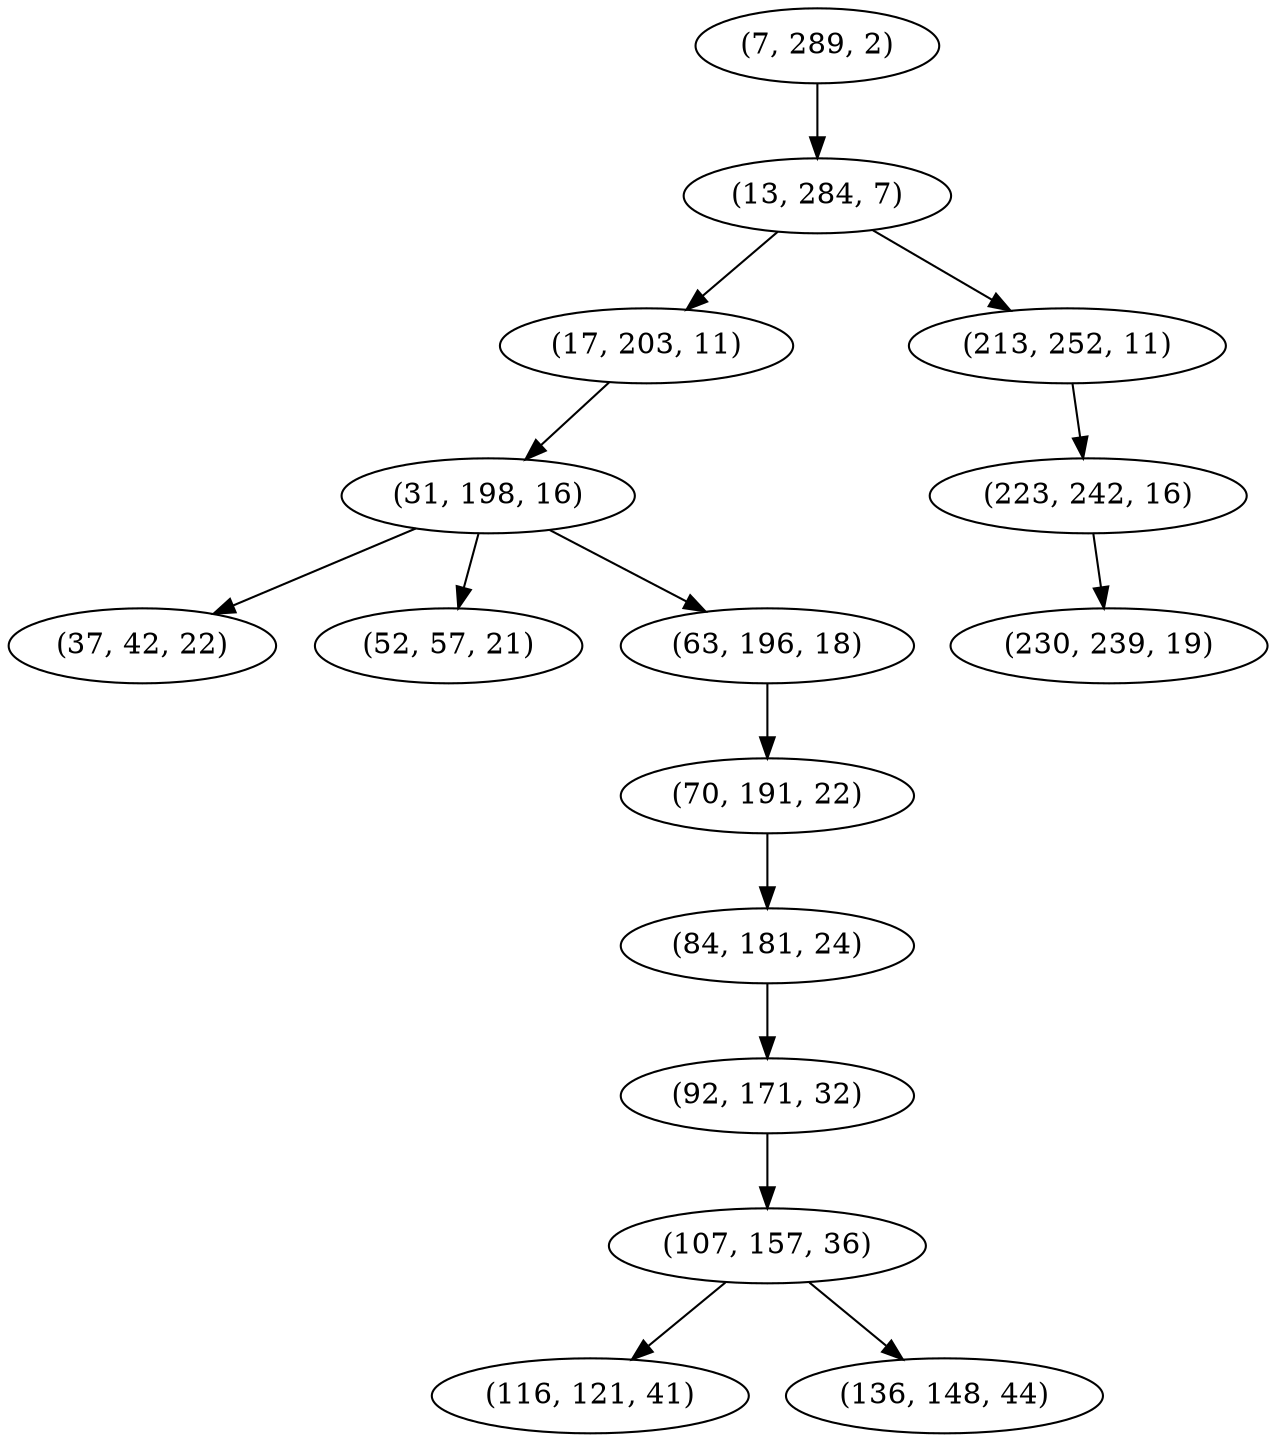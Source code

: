 digraph tree {
    "(7, 289, 2)";
    "(13, 284, 7)";
    "(17, 203, 11)";
    "(31, 198, 16)";
    "(37, 42, 22)";
    "(52, 57, 21)";
    "(63, 196, 18)";
    "(70, 191, 22)";
    "(84, 181, 24)";
    "(92, 171, 32)";
    "(107, 157, 36)";
    "(116, 121, 41)";
    "(136, 148, 44)";
    "(213, 252, 11)";
    "(223, 242, 16)";
    "(230, 239, 19)";
    "(7, 289, 2)" -> "(13, 284, 7)";
    "(13, 284, 7)" -> "(17, 203, 11)";
    "(13, 284, 7)" -> "(213, 252, 11)";
    "(17, 203, 11)" -> "(31, 198, 16)";
    "(31, 198, 16)" -> "(37, 42, 22)";
    "(31, 198, 16)" -> "(52, 57, 21)";
    "(31, 198, 16)" -> "(63, 196, 18)";
    "(63, 196, 18)" -> "(70, 191, 22)";
    "(70, 191, 22)" -> "(84, 181, 24)";
    "(84, 181, 24)" -> "(92, 171, 32)";
    "(92, 171, 32)" -> "(107, 157, 36)";
    "(107, 157, 36)" -> "(116, 121, 41)";
    "(107, 157, 36)" -> "(136, 148, 44)";
    "(213, 252, 11)" -> "(223, 242, 16)";
    "(223, 242, 16)" -> "(230, 239, 19)";
}
